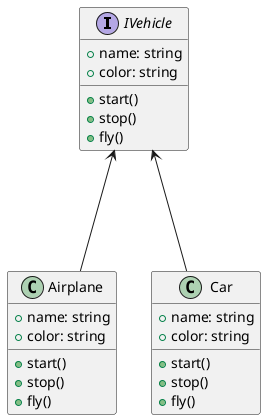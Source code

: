@startuml
interface IVehicle {
  +name: string
  +color: string
  +start()
  +stop()
  +fly()
}

class Airplane {
  +name: string
  +color: string
  +start()
  +stop()
  +fly()
}

class Car {
  +name: string
  +color: string
  +start()
  +stop()
  +fly()
}

IVehicle <--- Car
IVehicle <--- Airplane

@enduml
